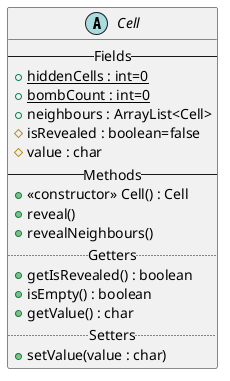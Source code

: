 @startuml
abstract class Cell {
    -- Fields --
    {static} + hiddenCells : int=0
    {static} + bombCount : int=0
    + neighbours : ArrayList<Cell>
    # isRevealed : boolean=false
    # value : char
    -- Methods --
    + <<constructor>> Cell() : Cell
    + reveal()
    + revealNeighbours()
    .. Getters ..
    + getIsRevealed() : boolean
    + isEmpty() : boolean
    + getValue() : char
    .. Setters ..
    + setValue(value : char)
}
@enduml